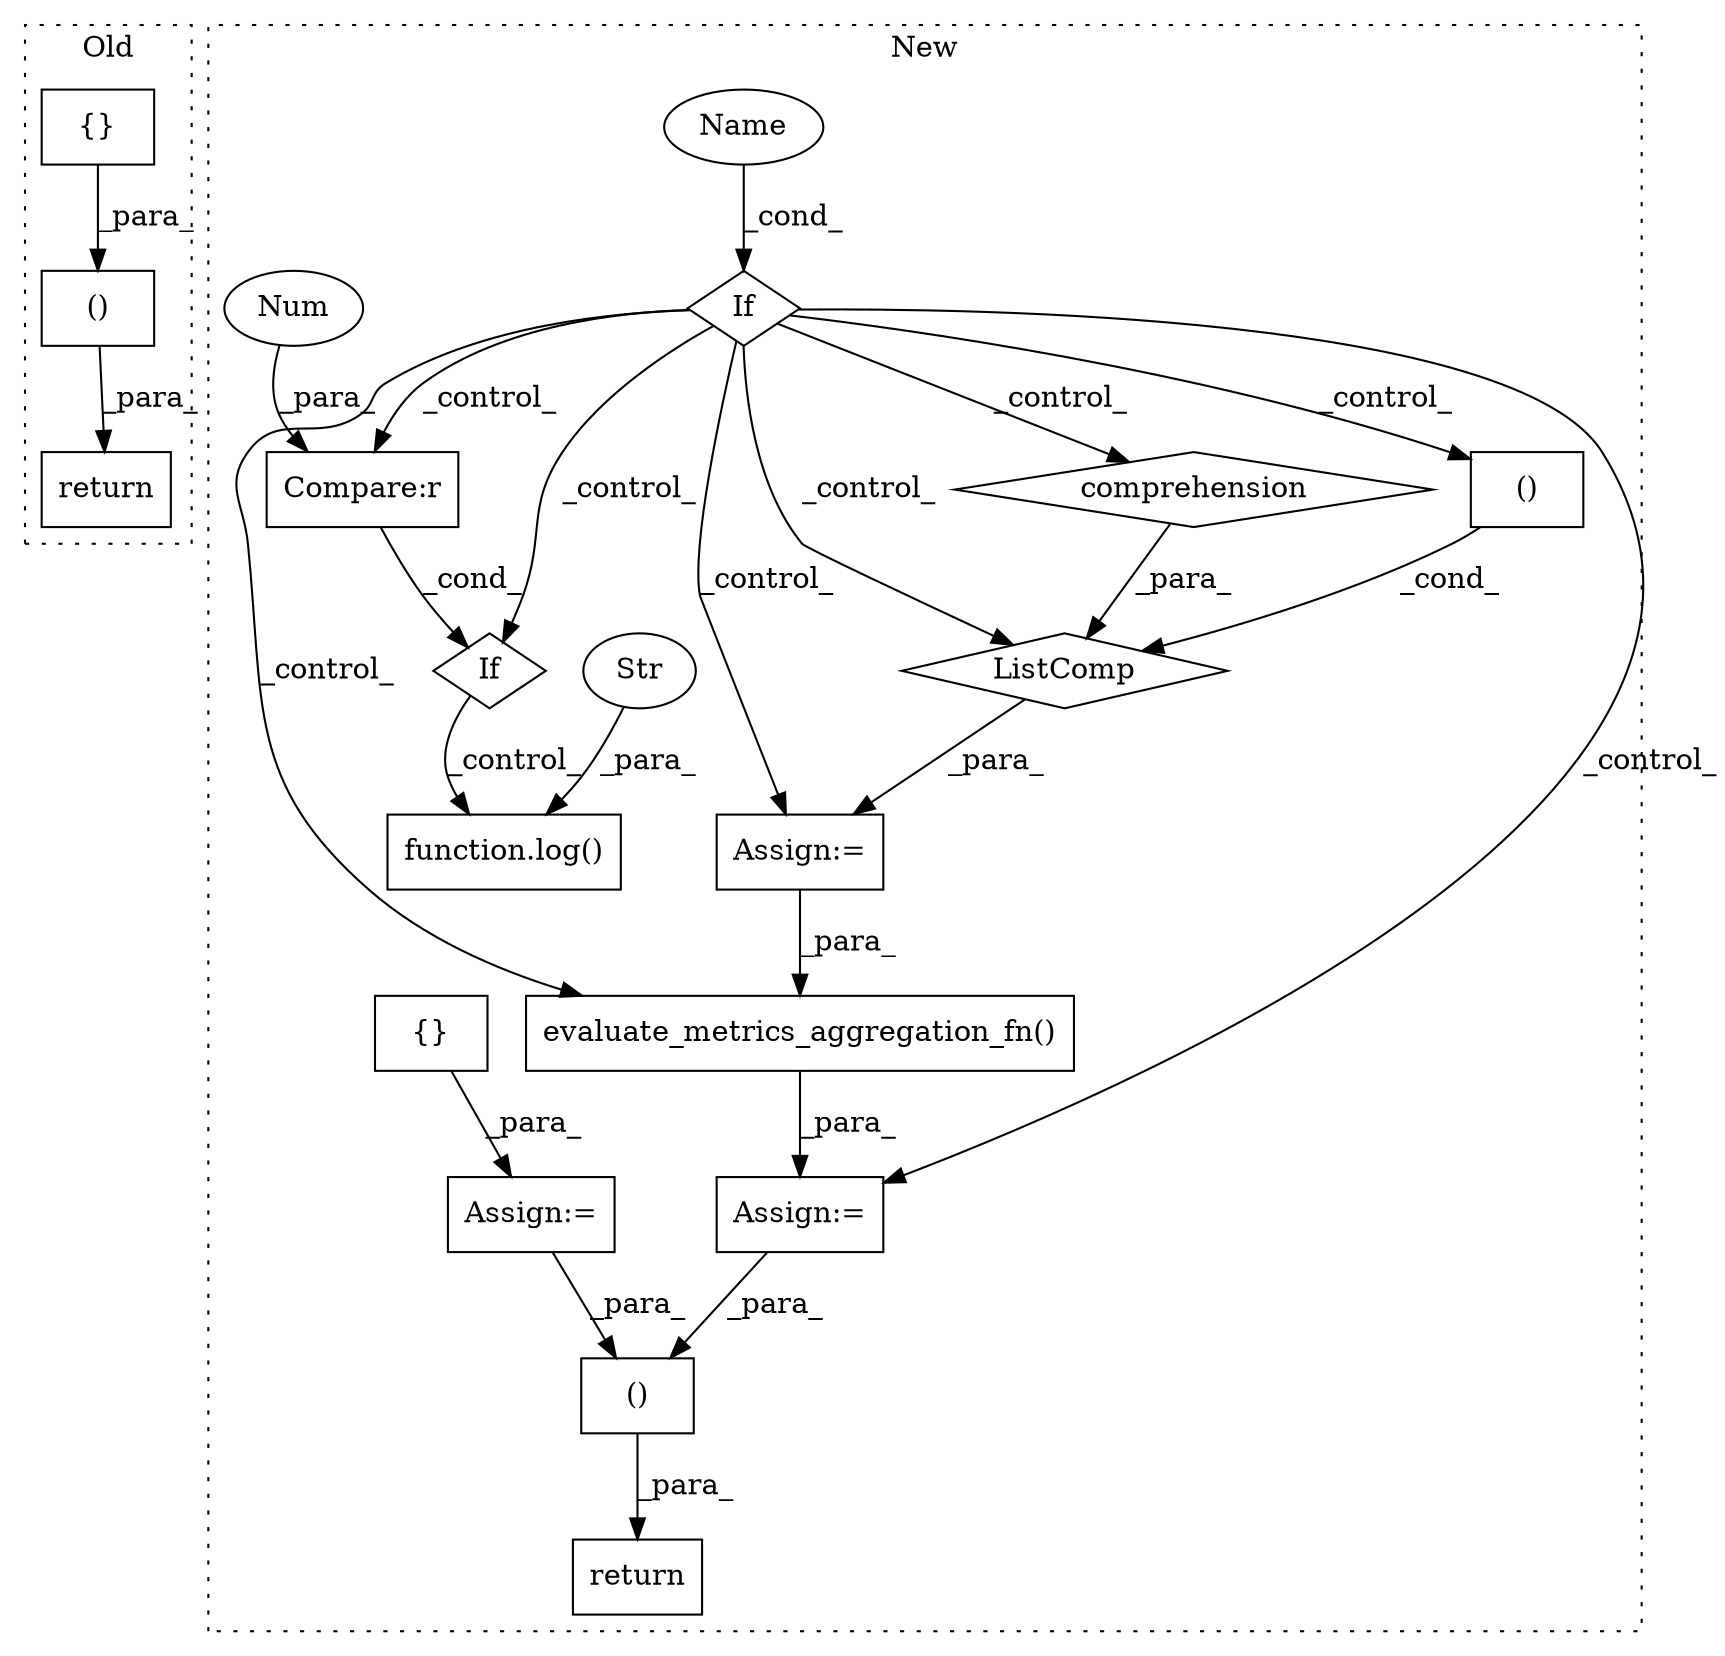 digraph G {
subgraph cluster0 {
1 [label="()" a="54" s="9302" l="4" shape="box"];
12 [label="{}" a="95" s="9304,9305" l="2,1" shape="box"];
19 [label="return" a="93" s="9280" l="7" shape="box"];
label = "Old";
style="dotted";
}
subgraph cluster1 {
2 [label="function.log()" a="75" s="10685,10743" l="4,1" shape="box"];
3 [label="Name" a="87" s="10445" l="36" shape="ellipse"];
4 [label="Assign:=" a="68" s="10596" l="3" shape="box"];
5 [label="If" a="96" s="10663" l="0" shape="diamond"];
6 [label="()" a="54" s="10776" l="20" shape="box"];
7 [label="If" a="96" s="10442" l="3" shape="diamond"];
8 [label="()" a="54" s="10528" l="13" shape="box"];
9 [label="Str" a="66" s="10698" l="45" shape="ellipse"];
10 [label="{}" a="95" s="10431,10432" l="2,1" shape="box"];
11 [label="Compare:r" a="40" s="10663" l="8" shape="box"];
13 [label="ListComp" a="106" s="10510" l="55" shape="diamond"];
14 [label="Num" a="76" s="10670" l="1" shape="ellipse"];
15 [label="Assign:=" a="68" s="10428" l="3" shape="box"];
16 [label="comprehension" a="45" s="10543" l="3" shape="diamond"];
17 [label="Assign:=" a="68" s="10507" l="3" shape="box"];
18 [label="return" a="93" s="10754" l="7" shape="box"];
20 [label="evaluate_metrics_aggregation_fn()" a="75" s="10599,10648" l="37,1" shape="box"];
label = "New";
style="dotted";
}
1 -> 19 [label="_para_"];
3 -> 7 [label="_cond_"];
4 -> 6 [label="_para_"];
5 -> 2 [label="_control_"];
6 -> 18 [label="_para_"];
7 -> 11 [label="_control_"];
7 -> 5 [label="_control_"];
7 -> 8 [label="_control_"];
7 -> 16 [label="_control_"];
7 -> 17 [label="_control_"];
7 -> 20 [label="_control_"];
7 -> 4 [label="_control_"];
7 -> 13 [label="_control_"];
8 -> 13 [label="_cond_"];
9 -> 2 [label="_para_"];
10 -> 15 [label="_para_"];
11 -> 5 [label="_cond_"];
12 -> 1 [label="_para_"];
13 -> 17 [label="_para_"];
14 -> 11 [label="_para_"];
15 -> 6 [label="_para_"];
16 -> 13 [label="_para_"];
17 -> 20 [label="_para_"];
20 -> 4 [label="_para_"];
}